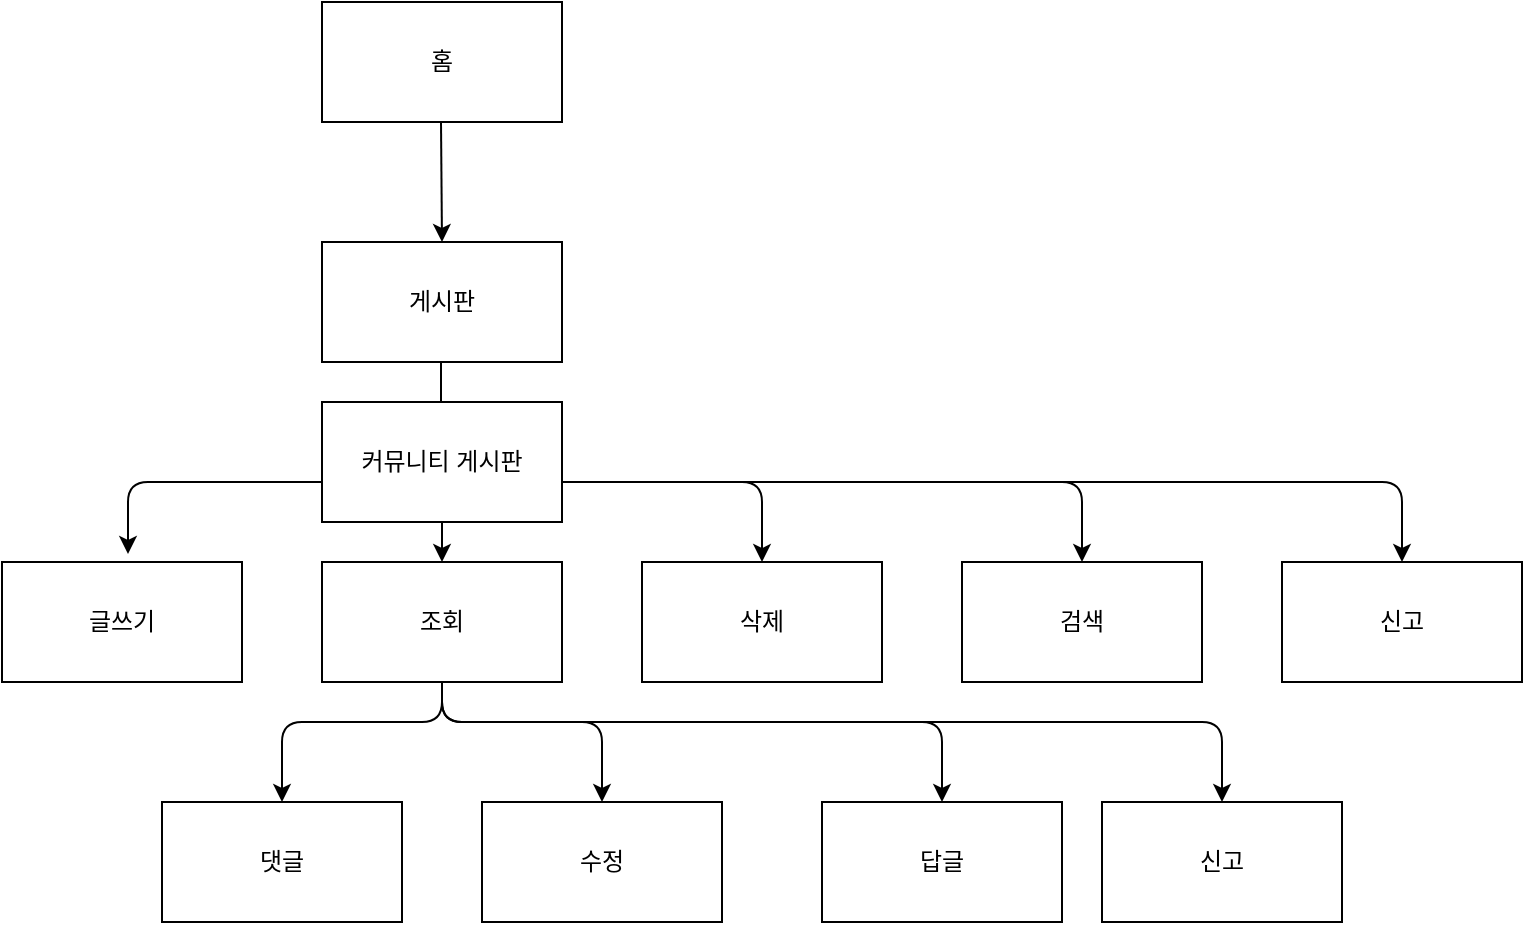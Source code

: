 <mxfile version="14.6.0" type="github" pages="2">
  <diagram id="kgpKYQtTHZ0yAKxKKP6v" name="Page-1">
    <mxGraphModel dx="891" dy="676" grid="1" gridSize="10" guides="1" tooltips="1" connect="1" arrows="1" fold="1" page="1" pageScale="1" pageWidth="2339" pageHeight="3300" math="0" shadow="0">
      <root>
        <mxCell id="0" />
        <mxCell id="1" parent="0" />
        <mxCell id="raWUjm0LwEFKpukJs3A3-2" value="홈" style="rounded=0;whiteSpace=wrap;html=1;" vertex="1" parent="1">
          <mxGeometry x="1120" y="540" width="120" height="60" as="geometry" />
        </mxCell>
        <mxCell id="raWUjm0LwEFKpukJs3A3-5" value="" style="endArrow=classic;html=1;" edge="1" parent="1">
          <mxGeometry width="50" height="50" relative="1" as="geometry">
            <mxPoint x="1179.5" y="600" as="sourcePoint" />
            <mxPoint x="1179.5" y="660" as="targetPoint" />
            <Array as="points">
              <mxPoint x="1180" y="660" />
            </Array>
          </mxGeometry>
        </mxCell>
        <mxCell id="raWUjm0LwEFKpukJs3A3-7" value="게시판" style="rounded=0;whiteSpace=wrap;html=1;" vertex="1" parent="1">
          <mxGeometry x="1120" y="660" width="120" height="60" as="geometry" />
        </mxCell>
        <mxCell id="raWUjm0LwEFKpukJs3A3-8" value="" style="endArrow=classic;html=1;" edge="1" parent="1">
          <mxGeometry width="50" height="50" relative="1" as="geometry">
            <mxPoint x="1179.5" y="720" as="sourcePoint" />
            <mxPoint x="1179.5" y="770" as="targetPoint" />
          </mxGeometry>
        </mxCell>
        <mxCell id="raWUjm0LwEFKpukJs3A3-9" value="커뮤니티 게시판" style="rounded=0;whiteSpace=wrap;html=1;" vertex="1" parent="1">
          <mxGeometry x="1120" y="740" width="120" height="60" as="geometry" />
        </mxCell>
        <mxCell id="raWUjm0LwEFKpukJs3A3-10" value="" style="endArrow=classic;html=1;" edge="1" parent="1">
          <mxGeometry width="50" height="50" relative="1" as="geometry">
            <mxPoint x="1120" y="780" as="sourcePoint" />
            <mxPoint x="1023" y="816" as="targetPoint" />
            <Array as="points">
              <mxPoint x="1023" y="780" />
            </Array>
          </mxGeometry>
        </mxCell>
        <mxCell id="raWUjm0LwEFKpukJs3A3-11" value="글쓰기" style="rounded=0;whiteSpace=wrap;html=1;" vertex="1" parent="1">
          <mxGeometry x="960" y="820" width="120" height="60" as="geometry" />
        </mxCell>
        <mxCell id="raWUjm0LwEFKpukJs3A3-13" value="" style="endArrow=classic;html=1;exitX=0.5;exitY=1;exitDx=0;exitDy=0;" edge="1" parent="1" source="raWUjm0LwEFKpukJs3A3-9">
          <mxGeometry width="50" height="50" relative="1" as="geometry">
            <mxPoint x="1160" y="790" as="sourcePoint" />
            <mxPoint x="1180" y="820" as="targetPoint" />
          </mxGeometry>
        </mxCell>
        <mxCell id="raWUjm0LwEFKpukJs3A3-14" value="조회" style="rounded=0;whiteSpace=wrap;html=1;" vertex="1" parent="1">
          <mxGeometry x="1120" y="820" width="120" height="60" as="geometry" />
        </mxCell>
        <mxCell id="raWUjm0LwEFKpukJs3A3-15" value="" style="endArrow=classic;html=1;exitX=1;exitY=0.5;exitDx=0;exitDy=0;" edge="1" parent="1">
          <mxGeometry width="50" height="50" relative="1" as="geometry">
            <mxPoint x="1240" y="780" as="sourcePoint" />
            <mxPoint x="1340" y="820" as="targetPoint" />
            <Array as="points">
              <mxPoint x="1340" y="780" />
            </Array>
          </mxGeometry>
        </mxCell>
        <mxCell id="raWUjm0LwEFKpukJs3A3-16" value="삭제" style="rounded=0;whiteSpace=wrap;html=1;" vertex="1" parent="1">
          <mxGeometry x="1280" y="820" width="120" height="60" as="geometry" />
        </mxCell>
        <mxCell id="raWUjm0LwEFKpukJs3A3-17" value="" style="endArrow=classic;html=1;" edge="1" parent="1">
          <mxGeometry width="50" height="50" relative="1" as="geometry">
            <mxPoint x="1300" y="780" as="sourcePoint" />
            <mxPoint x="1500" y="820" as="targetPoint" />
            <Array as="points">
              <mxPoint x="1500" y="780" />
            </Array>
          </mxGeometry>
        </mxCell>
        <mxCell id="raWUjm0LwEFKpukJs3A3-18" value="검색" style="rounded=0;whiteSpace=wrap;html=1;" vertex="1" parent="1">
          <mxGeometry x="1440" y="820" width="120" height="60" as="geometry" />
        </mxCell>
        <mxCell id="raWUjm0LwEFKpukJs3A3-19" value="" style="endArrow=classic;html=1;exitX=0.5;exitY=1;exitDx=0;exitDy=0;" edge="1" parent="1" source="raWUjm0LwEFKpukJs3A3-14">
          <mxGeometry width="50" height="50" relative="1" as="geometry">
            <mxPoint x="1200" y="990" as="sourcePoint" />
            <mxPoint x="1100" y="940" as="targetPoint" />
            <Array as="points">
              <mxPoint x="1180" y="900" />
              <mxPoint x="1100" y="900" />
            </Array>
          </mxGeometry>
        </mxCell>
        <mxCell id="raWUjm0LwEFKpukJs3A3-21" value="" style="endArrow=classic;html=1;exitX=0.5;exitY=1;exitDx=0;exitDy=0;" edge="1" parent="1" source="raWUjm0LwEFKpukJs3A3-14">
          <mxGeometry width="50" height="50" relative="1" as="geometry">
            <mxPoint x="1200" y="990" as="sourcePoint" />
            <mxPoint x="1260" y="940" as="targetPoint" />
            <Array as="points">
              <mxPoint x="1180" y="900" />
              <mxPoint x="1260" y="900" />
            </Array>
          </mxGeometry>
        </mxCell>
        <mxCell id="raWUjm0LwEFKpukJs3A3-22" value="댓글" style="rounded=0;whiteSpace=wrap;html=1;" vertex="1" parent="1">
          <mxGeometry x="1040" y="940" width="120" height="60" as="geometry" />
        </mxCell>
        <mxCell id="raWUjm0LwEFKpukJs3A3-23" value="수정" style="rounded=0;whiteSpace=wrap;html=1;" vertex="1" parent="1">
          <mxGeometry x="1200" y="940" width="120" height="60" as="geometry" />
        </mxCell>
        <mxCell id="raWUjm0LwEFKpukJs3A3-24" value="" style="endArrow=classic;html=1;" edge="1" parent="1">
          <mxGeometry width="50" height="50" relative="1" as="geometry">
            <mxPoint x="1190" y="900" as="sourcePoint" />
            <mxPoint x="1430" y="940" as="targetPoint" />
            <Array as="points">
              <mxPoint x="1430" y="900" />
            </Array>
          </mxGeometry>
        </mxCell>
        <mxCell id="raWUjm0LwEFKpukJs3A3-25" value="답글" style="rounded=0;whiteSpace=wrap;html=1;" vertex="1" parent="1">
          <mxGeometry x="1370" y="940" width="120" height="60" as="geometry" />
        </mxCell>
        <mxCell id="WUAXPZHOC5QMEnY2nZMM-1" value="신고" style="rounded=0;whiteSpace=wrap;html=1;" vertex="1" parent="1">
          <mxGeometry x="1600" y="820" width="120" height="60" as="geometry" />
        </mxCell>
        <mxCell id="WUAXPZHOC5QMEnY2nZMM-2" value="신고" style="rounded=0;whiteSpace=wrap;html=1;" vertex="1" parent="1">
          <mxGeometry x="1510" y="940" width="120" height="60" as="geometry" />
        </mxCell>
        <mxCell id="WUAXPZHOC5QMEnY2nZMM-3" value="" style="endArrow=classic;html=1;entryX=0.5;entryY=0;entryDx=0;entryDy=0;" edge="1" parent="1" target="WUAXPZHOC5QMEnY2nZMM-1">
          <mxGeometry width="50" height="50" relative="1" as="geometry">
            <mxPoint x="1240" y="780" as="sourcePoint" />
            <mxPoint x="1350" y="760" as="targetPoint" />
            <Array as="points">
              <mxPoint x="1660" y="780" />
            </Array>
          </mxGeometry>
        </mxCell>
        <mxCell id="WUAXPZHOC5QMEnY2nZMM-4" value="" style="endArrow=classic;html=1;entryX=0.5;entryY=0;entryDx=0;entryDy=0;" edge="1" parent="1" target="WUAXPZHOC5QMEnY2nZMM-2">
          <mxGeometry width="50" height="50" relative="1" as="geometry">
            <mxPoint x="1180" y="880" as="sourcePoint" />
            <mxPoint x="1350" y="760" as="targetPoint" />
            <Array as="points">
              <mxPoint x="1180" y="900" />
              <mxPoint x="1570" y="900" />
            </Array>
          </mxGeometry>
        </mxCell>
      </root>
    </mxGraphModel>
  </diagram>
  <diagram id="6yoQo2bE6TiGa_mnWJY3" name="Page-2">
    <mxGraphModel dx="1730" dy="913" grid="1" gridSize="10" guides="1" tooltips="1" connect="1" arrows="1" fold="1" page="1" pageScale="1" pageWidth="827" pageHeight="1169" math="0" shadow="0">
      <root>
        <mxCell id="7L7yaQTqH9W5R-ABc_-u-0" />
        <mxCell id="7L7yaQTqH9W5R-ABc_-u-1" parent="7L7yaQTqH9W5R-ABc_-u-0" />
      </root>
    </mxGraphModel>
  </diagram>
</mxfile>

